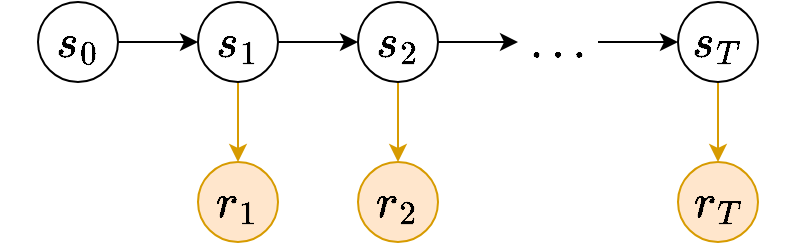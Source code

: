 <mxfile version="13.1.3" type="device"><diagram id="nZ5cY-VbU-A5cqr8cREf" name="Page-1"><mxGraphModel dx="946" dy="591" grid="1" gridSize="10" guides="1" tooltips="1" connect="1" arrows="1" fold="1" page="1" pageScale="1" pageWidth="850" pageHeight="1100" math="1" shadow="0"><root><mxCell id="0"/><mxCell id="1" parent="0"/><mxCell id="MOT2IWyfUogLL4LCChR7-6" style="edgeStyle=orthogonalEdgeStyle;rounded=0;orthogonalLoop=1;jettySize=auto;html=1;fontSize=20;" parent="1" source="MOT2IWyfUogLL4LCChR7-1" target="MOT2IWyfUogLL4LCChR7-2" edge="1"><mxGeometry relative="1" as="geometry"/></mxCell><mxCell id="MOT2IWyfUogLL4LCChR7-1" value="&lt;font style=&quot;font-size: 20px;&quot;&gt;$$s_0$$&lt;/font&gt;" style="ellipse;whiteSpace=wrap;html=1;fontSize=20;" parent="1" vertex="1"><mxGeometry x="120" y="200" width="40" height="40" as="geometry"/></mxCell><mxCell id="MOT2IWyfUogLL4LCChR7-7" style="edgeStyle=orthogonalEdgeStyle;rounded=0;orthogonalLoop=1;jettySize=auto;html=1;entryX=0;entryY=0.5;entryDx=0;entryDy=0;fontSize=20;" parent="1" source="MOT2IWyfUogLL4LCChR7-2" target="MOT2IWyfUogLL4LCChR7-3" edge="1"><mxGeometry relative="1" as="geometry"/></mxCell><mxCell id="lR1RlUG2A36bGv8cSNzf-11" style="edgeStyle=orthogonalEdgeStyle;rounded=0;orthogonalLoop=1;jettySize=auto;html=1;entryX=0.5;entryY=0;entryDx=0;entryDy=0;fillColor=#ffe6cc;strokeColor=#d79b00;" edge="1" parent="1" source="MOT2IWyfUogLL4LCChR7-2" target="lR1RlUG2A36bGv8cSNzf-5"><mxGeometry relative="1" as="geometry"/></mxCell><mxCell id="MOT2IWyfUogLL4LCChR7-2" value="&lt;font style=&quot;font-size: 20px&quot;&gt;$$s_1$$&lt;/font&gt;" style="ellipse;whiteSpace=wrap;html=1;fontSize=20;" parent="1" vertex="1"><mxGeometry x="200" y="200" width="40" height="40" as="geometry"/></mxCell><mxCell id="MOT2IWyfUogLL4LCChR7-8" style="edgeStyle=orthogonalEdgeStyle;rounded=0;orthogonalLoop=1;jettySize=auto;html=1;fontSize=20;" parent="1" source="MOT2IWyfUogLL4LCChR7-3" target="MOT2IWyfUogLL4LCChR7-5" edge="1"><mxGeometry relative="1" as="geometry"/></mxCell><mxCell id="lR1RlUG2A36bGv8cSNzf-12" style="edgeStyle=orthogonalEdgeStyle;rounded=0;orthogonalLoop=1;jettySize=auto;html=1;fillColor=#ffe6cc;strokeColor=#d79b00;" edge="1" parent="1" source="MOT2IWyfUogLL4LCChR7-3" target="lR1RlUG2A36bGv8cSNzf-7"><mxGeometry relative="1" as="geometry"/></mxCell><mxCell id="MOT2IWyfUogLL4LCChR7-3" value="&lt;font style=&quot;font-size: 20px&quot;&gt;$$s_2$$&lt;/font&gt;" style="ellipse;whiteSpace=wrap;html=1;fontSize=20;" parent="1" vertex="1"><mxGeometry x="280" y="200" width="40" height="40" as="geometry"/></mxCell><mxCell id="lR1RlUG2A36bGv8cSNzf-13" style="edgeStyle=orthogonalEdgeStyle;rounded=0;orthogonalLoop=1;jettySize=auto;html=1;fillColor=#ffe6cc;strokeColor=#d79b00;" edge="1" parent="1" source="MOT2IWyfUogLL4LCChR7-4" target="lR1RlUG2A36bGv8cSNzf-8"><mxGeometry relative="1" as="geometry"/></mxCell><mxCell id="MOT2IWyfUogLL4LCChR7-4" value="&lt;font style=&quot;font-size: 20px&quot;&gt;$$s_T$$&lt;/font&gt;" style="ellipse;whiteSpace=wrap;html=1;fontSize=20;" parent="1" vertex="1"><mxGeometry x="440" y="200" width="40" height="40" as="geometry"/></mxCell><mxCell id="MOT2IWyfUogLL4LCChR7-9" style="edgeStyle=orthogonalEdgeStyle;rounded=0;orthogonalLoop=1;jettySize=auto;html=1;entryX=0;entryY=0.5;entryDx=0;entryDy=0;fontSize=20;" parent="1" source="MOT2IWyfUogLL4LCChR7-5" target="MOT2IWyfUogLL4LCChR7-4" edge="1"><mxGeometry relative="1" as="geometry"/></mxCell><mxCell id="MOT2IWyfUogLL4LCChR7-5" value="$$\dots$$" style="text;html=1;strokeColor=none;fillColor=none;align=center;verticalAlign=middle;whiteSpace=wrap;rounded=0;fontSize=20;" parent="1" vertex="1"><mxGeometry x="360" y="200" width="40" height="40" as="geometry"/></mxCell><mxCell id="lR1RlUG2A36bGv8cSNzf-5" value="&lt;font style=&quot;font-size: 20px&quot;&gt;$$r_1$$&lt;/font&gt;" style="ellipse;whiteSpace=wrap;html=1;fontSize=20;fillColor=#ffe6cc;strokeColor=#d79b00;" vertex="1" parent="1"><mxGeometry x="200" y="280" width="40" height="40" as="geometry"/></mxCell><mxCell id="lR1RlUG2A36bGv8cSNzf-7" value="&lt;font style=&quot;font-size: 20px&quot;&gt;$$r_2$$&lt;/font&gt;" style="ellipse;whiteSpace=wrap;html=1;fontSize=20;fillColor=#ffe6cc;strokeColor=#d79b00;" vertex="1" parent="1"><mxGeometry x="280" y="280" width="40" height="40" as="geometry"/></mxCell><mxCell id="lR1RlUG2A36bGv8cSNzf-8" value="&lt;font style=&quot;font-size: 20px&quot;&gt;$$r_T$$&lt;/font&gt;" style="ellipse;whiteSpace=wrap;html=1;fontSize=20;fillColor=#ffe6cc;strokeColor=#d79b00;" vertex="1" parent="1"><mxGeometry x="440" y="280" width="40" height="40" as="geometry"/></mxCell></root></mxGraphModel></diagram></mxfile>